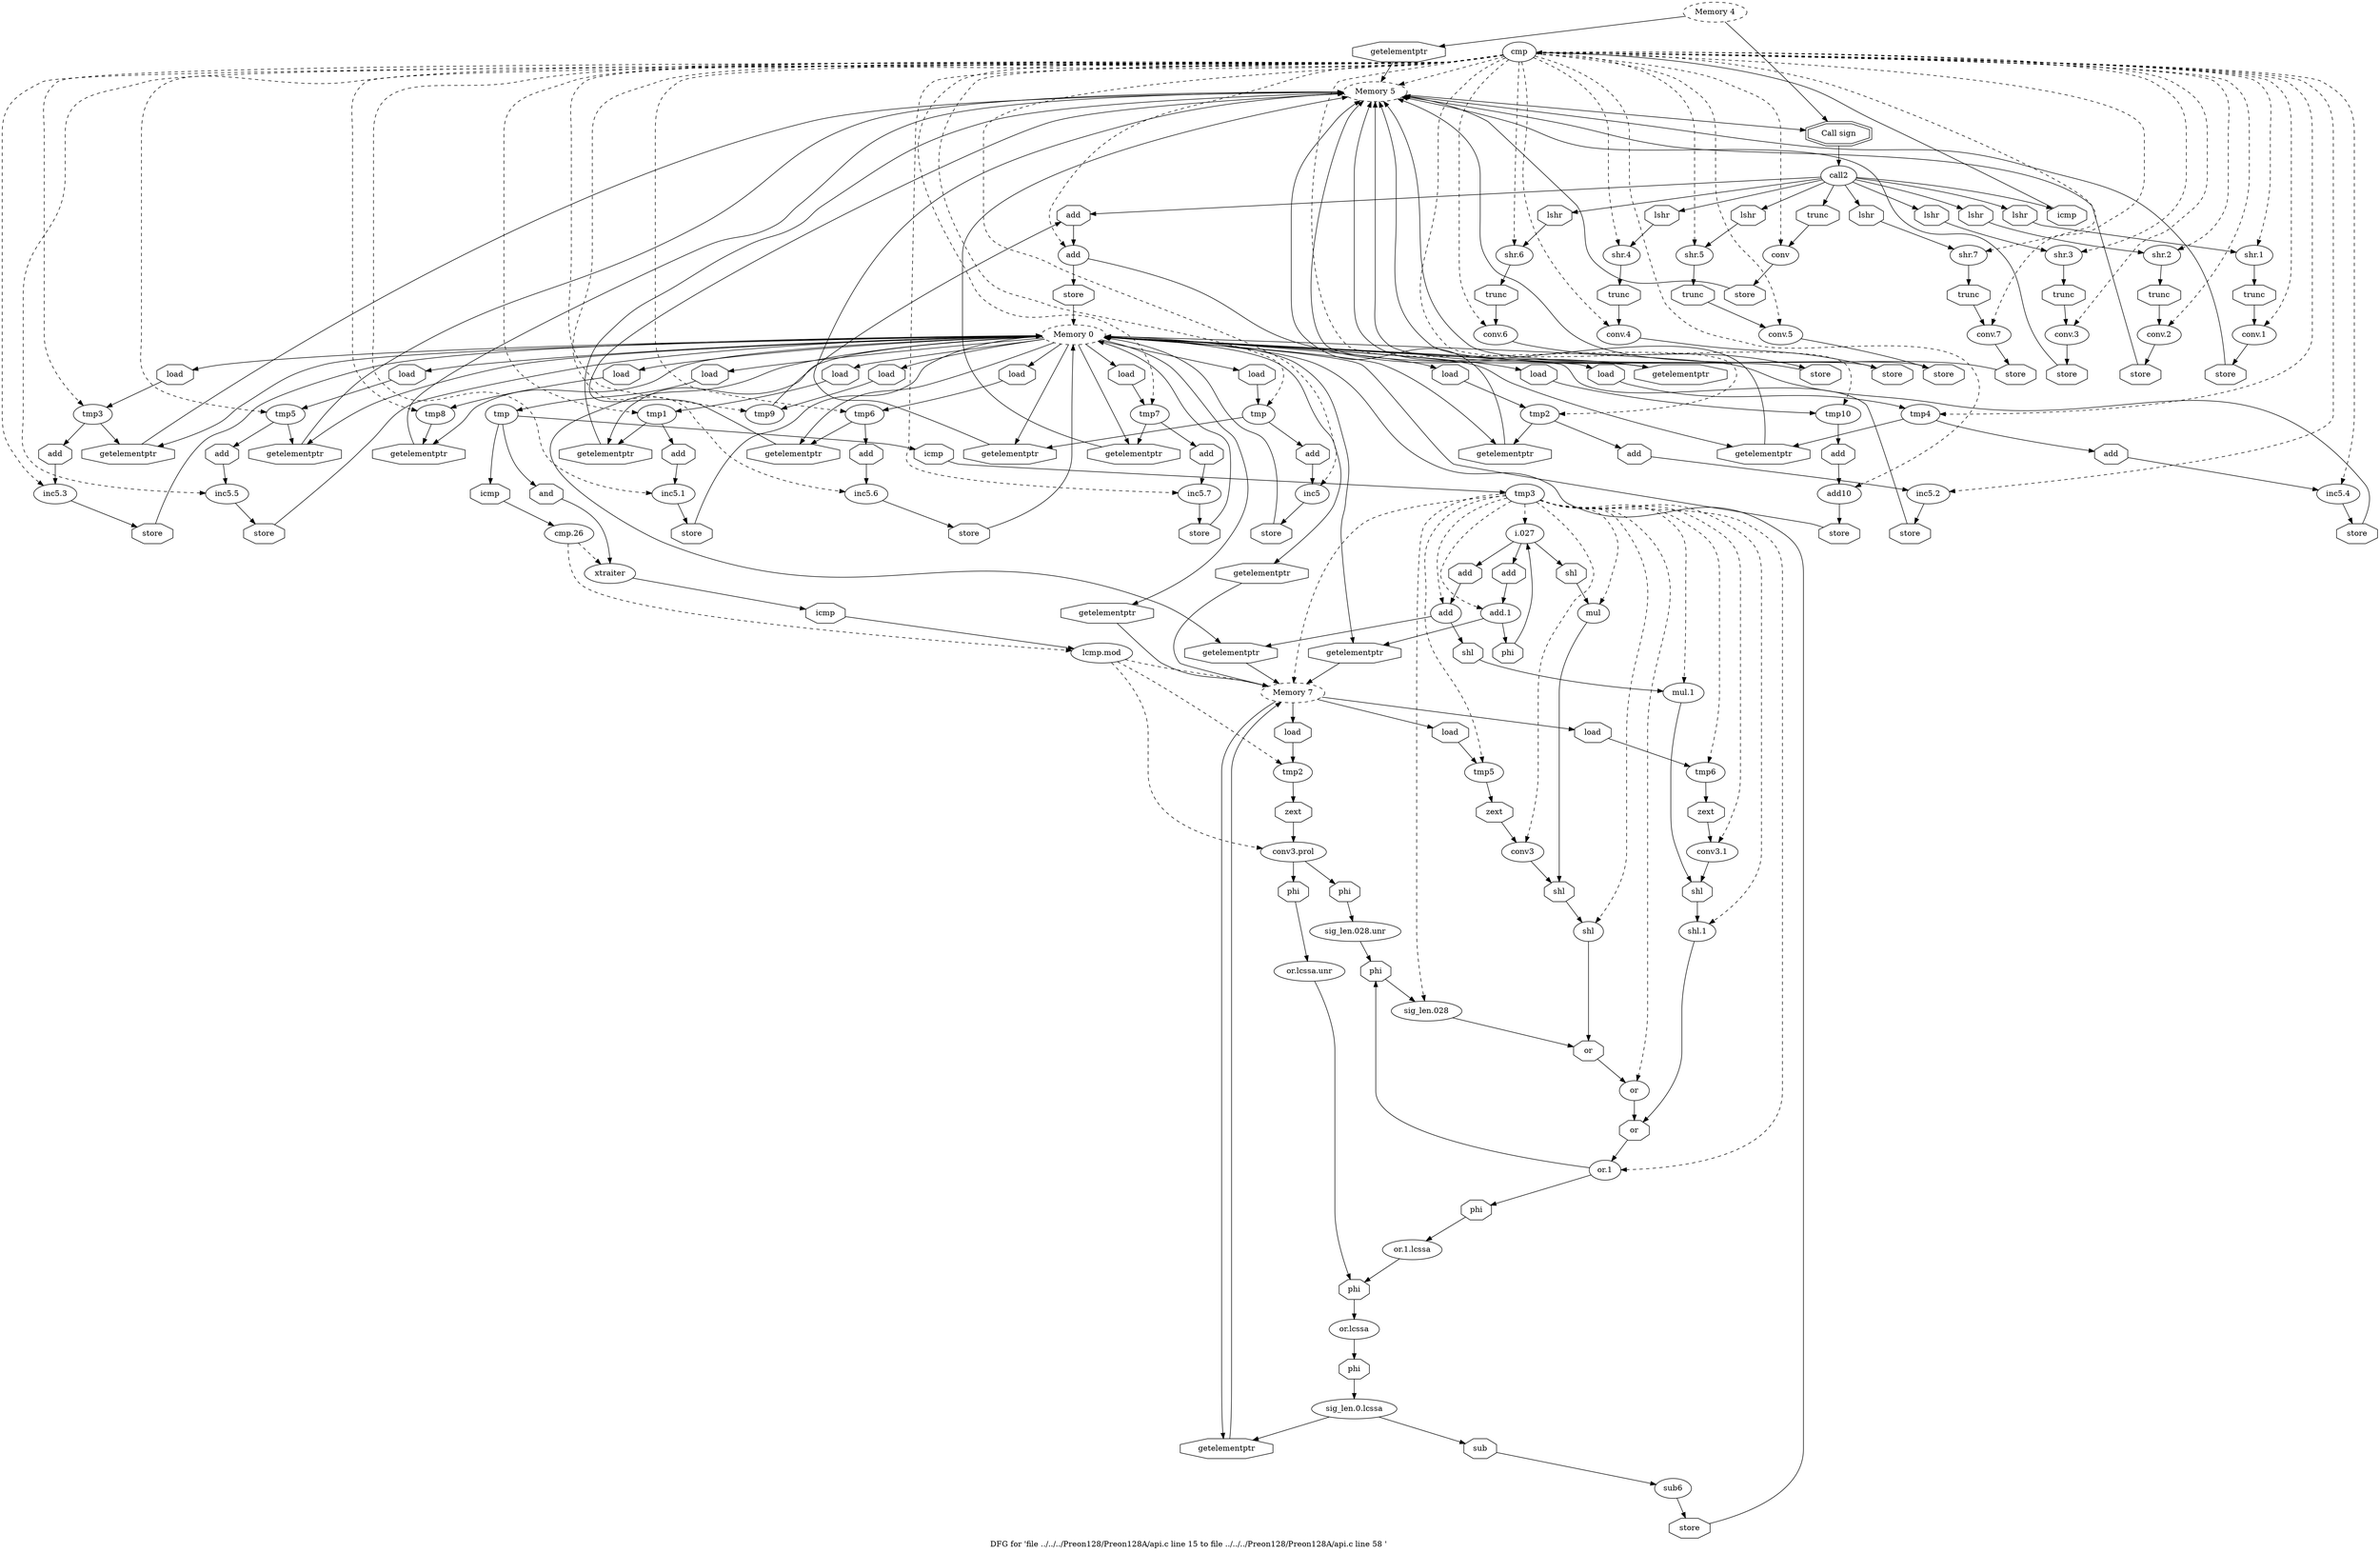 digraph "DFG for 'file ../../../Preon128/Preon128A/api.c line 15 to file ../../../Preon128/Preon128A/api.c line 58 '  "{
label="DFG for 'file ../../../Preon128/Preon128A/api.c line 15 to file ../../../Preon128/Preon128A/api.c line 58 ' ";
node_2340[shape=ellipse,style=solid,label="cmp"]
node_2335[shape=ellipse,style=dashed,label="Memory 5"]
"node_2340"->"node_2335" [style=dashed]
node_2440[shape=ellipse,style=solid,label="add10"]
"node_2340"->"node_2440" [style=dashed]
node_2400[shape=ellipse,style=solid,label="tmp5"]
"node_2340"->"node_2400" [style=dashed]
node_2385[shape=ellipse,style=solid,label="shr.4"]
"node_2340"->"node_2385" [style=dashed]
node_2402[shape=ellipse,style=solid,label="inc5.5"]
"node_2340"->"node_2402" [style=dashed]
node_2396[shape=ellipse,style=solid,label="shr.5"]
"node_2340"->"node_2396" [style=dashed]
node_2355[shape=ellipse,style=solid,label="tmp1"]
"node_2340"->"node_2355" [style=dashed]
node_2429[shape=ellipse,style=solid,label="tmp8"]
"node_2340"->"node_2429" [style=dashed]
node_2407[shape=ellipse,style=solid,label="shr.6"]
"node_2340"->"node_2407" [style=dashed]
node_2409[shape=ellipse,style=solid,label="conv.6"]
"node_2340"->"node_2409" [style=dashed]
node_2378[shape=ellipse,style=solid,label="tmp3"]
"node_2340"->"node_2378" [style=dashed]
node_2398[shape=ellipse,style=solid,label="conv.5"]
"node_2340"->"node_2398" [style=dashed]
node_2411[shape=ellipse,style=solid,label="tmp6"]
"node_2340"->"node_2411" [style=dashed]
node_2344[shape=ellipse,style=solid,label="tmp"]
"node_2340"->"node_2344" [style=dashed]
node_2413[shape=ellipse,style=solid,label="inc5.6"]
"node_2340"->"node_2413" [style=dashed]
node_2387[shape=ellipse,style=solid,label="conv.4"]
"node_2340"->"node_2387" [style=dashed]
node_2375[shape=ellipse,style=solid,label="conv.3"]
"node_2340"->"node_2375" [style=dashed]
node_2418[shape=ellipse,style=solid,label="shr.7"]
"node_2340"->"node_2418" [style=dashed]
node_2357[shape=ellipse,style=solid,label="inc5.1"]
"node_2340"->"node_2357" [style=dashed]
node_2432[shape=ellipse,style=solid,label="tmp9"]
"node_2340"->"node_2432" [style=dashed]
node_2364[shape=ellipse,style=solid,label="conv.2"]
"node_2340"->"node_2364" [style=dashed]
node_2420[shape=ellipse,style=solid,label="conv.7"]
"node_2340"->"node_2420" [style=dashed]
node_2366[shape=ellipse,style=solid,label="tmp2"]
"node_2340"->"node_2366" [style=dashed]
node_2438[shape=ellipse,style=solid,label="tmp10"]
"node_2340"->"node_2438" [style=dashed]
node_2368[shape=ellipse,style=solid,label="inc5.2"]
"node_2340"->"node_2368" [style=dashed]
node_2422[shape=ellipse,style=solid,label="tmp7"]
"node_2340"->"node_2422" [style=dashed]
node_2380[shape=ellipse,style=solid,label="inc5.3"]
"node_2340"->"node_2380" [style=dashed]
node_2434[shape=ellipse,style=solid,label="add"]
"node_2340"->"node_2434" [style=dashed]
node_2346[shape=ellipse,style=solid,label="inc5"]
"node_2340"->"node_2346" [style=dashed]
node_2353[shape=ellipse,style=solid,label="conv.1"]
"node_2340"->"node_2353" [style=dashed]
node_2389[shape=ellipse,style=solid,label="tmp4"]
"node_2340"->"node_2389" [style=dashed]
node_2424[shape=ellipse,style=solid,label="inc5.7"]
"node_2340"->"node_2424" [style=dashed]
node_2362[shape=ellipse,style=solid,label="shr.2"]
"node_2340"->"node_2362" [style=dashed]
node_2342[shape=ellipse,style=solid,label="conv"]
"node_2340"->"node_2342" [style=dashed]
node_2373[shape=ellipse,style=solid,label="shr.3"]
"node_2340"->"node_2373" [style=dashed]
node_2391[shape=ellipse,style=solid,label="inc5.4"]
"node_2340"->"node_2391" [style=dashed]
node_2351[shape=ellipse,style=solid,label="shr.1"]
"node_2340"->"node_2351" [style=dashed]
node_2339[shape=doubleoctagon,style=solid,label="Call sign"]
node_2338[shape=ellipse,style=solid,label="call2"]
"node_2339"->"node_2338"
node_2386[shape=octagon,style=solid,label="lshr"]
"node_2338"->"node_2386"
node_2343[shape=octagon,style=solid,label="trunc"]
"node_2338"->"node_2343"
node_2408[shape=octagon,style=solid,label="lshr"]
"node_2338"->"node_2408"
node_2419[shape=octagon,style=solid,label="lshr"]
"node_2338"->"node_2419"
node_2374[shape=octagon,style=solid,label="lshr"]
"node_2338"->"node_2374"
node_2435[shape=octagon,style=solid,label="add"]
"node_2338"->"node_2435"
node_2397[shape=octagon,style=solid,label="lshr"]
"node_2338"->"node_2397"
node_2352[shape=octagon,style=solid,label="lshr"]
"node_2338"->"node_2352"
node_2341[shape=octagon,style=solid,label="icmp"]
"node_2338"->"node_2341"
node_2363[shape=octagon,style=solid,label="lshr"]
"node_2338"->"node_2363"
node_2337[shape=ellipse,style=dashed,label="Memory 4"]
"node_2337"->"node_2339"
node_2336[shape=octagon,style=solid,label="getelementptr"]
"node_2337"->"node_2336"
"node_2336"->"node_2335"
"node_2335"->"node_2339"
node_2334[shape=ellipse,style=dashed,label="Memory 0"]
node_2401[shape=octagon,style=solid,label="load"]
"node_2334"->"node_2401"
node_2383[shape=octagon,style=solid,label="getelementptr"]
"node_2334"->"node_2383"
node_2405[shape=octagon,style=solid,label="getelementptr"]
"node_2334"->"node_2405"
node_2349[shape=octagon,style=solid,label="getelementptr"]
"node_2334"->"node_2349"
node_2437[shape=octagon,style=solid,label="getelementptr"]
"node_2334"->"node_2437"
node_2430[shape=octagon,style=solid,label="load"]
"node_2334"->"node_2430"
node_2431[shape=octagon,style=solid,label="getelementptr"]
"node_2334"->"node_2431"
node_2356[shape=octagon,style=solid,label="load"]
"node_2334"->"node_2356"
node_2360[shape=octagon,style=solid,label="getelementptr"]
"node_2334"->"node_2360"
node_2412[shape=octagon,style=solid,label="load"]
"node_2334"->"node_2412"
node_2416[shape=octagon,style=solid,label="getelementptr"]
"node_2334"->"node_2416"
node_2489[shape=octagon,style=solid,label="getelementptr"]
"node_2334"->"node_2489"
node_2367[shape=octagon,style=solid,label="load"]
"node_2334"->"node_2367"
node_2433[shape=octagon,style=solid,label="load"]
"node_2334"->"node_2433"
node_2498[shape=octagon,style=solid,label="getelementptr"]
"node_2334"->"node_2498"
node_2345[shape=octagon,style=solid,label="load"]
"node_2334"->"node_2345"
node_2439[shape=octagon,style=solid,label="load"]
"node_2334"->"node_2439"
node_2394[shape=octagon,style=solid,label="getelementptr"]
"node_2334"->"node_2394"
node_2379[shape=octagon,style=solid,label="load"]
"node_2334"->"node_2379"
node_2423[shape=octagon,style=solid,label="load"]
"node_2334"->"node_2423"
node_2443[shape=octagon,style=solid,label="load"]
"node_2334"->"node_2443"
node_2472[shape=octagon,style=solid,label="getelementptr"]
"node_2334"->"node_2472"
node_2451[shape=octagon,style=solid,label="getelementptr"]
"node_2334"->"node_2451"
node_2390[shape=octagon,style=solid,label="load"]
"node_2334"->"node_2390"
node_2427[shape=octagon,style=solid,label="getelementptr"]
"node_2334"->"node_2427"
node_2371[shape=octagon,style=solid,label="getelementptr"]
"node_2334"->"node_2371"
node_2377[shape=octagon,style=solid,label="store"]
"node_2440"->"node_2377"
node_2441[shape=octagon,style=solid,label="add"]
"node_2441"->"node_2440"
"node_2386"->"node_2385"
node_2395[shape=octagon,style=solid,label="store"]
"node_2395"->"node_2335"
node_2359[shape=octagon,style=solid,label="store"]
"node_2359"->"node_2334"
node_2466[shape=ellipse,style=solid,label="shl.1"]
node_2465[shape=octagon,style=solid,label="or"]
"node_2466"->"node_2465"
node_2467[shape=octagon,style=solid,label="shl"]
"node_2467"->"node_2466"
node_2454[shape=ellipse,style=solid,label="conv3.prol"]
node_2457[shape=octagon,style=solid,label="phi"]
"node_2454"->"node_2457"
node_2459[shape=octagon,style=solid,label="phi"]
"node_2454"->"node_2459"
node_2455[shape=octagon,style=solid,label="zext"]
"node_2455"->"node_2454"
node_2403[shape=octagon,style=solid,label="add"]
"node_2400"->"node_2403"
"node_2400"->"node_2405"
"node_2401"->"node_2400"
node_2484[shape=octagon,style=solid,label="shl"]
node_2483[shape=ellipse,style=solid,label="shl"]
"node_2484"->"node_2483"
node_2485[shape=ellipse,style=solid,label="conv3"]
"node_2485"->"node_2484"
node_2486[shape=octagon,style=solid,label="zext"]
"node_2486"->"node_2485"
node_2376[shape=octagon,style=solid,label="trunc"]
"node_2376"->"node_2375"
node_2456[shape=ellipse,style=solid,label="or.lcssa.unr"]
node_2495[shape=octagon,style=solid,label="phi"]
"node_2456"->"node_2495"
"node_2457"->"node_2456"
node_2388[shape=octagon,style=solid,label="trunc"]
"node_2385"->"node_2388"
"node_2383"->"node_2335"
node_2404[shape=octagon,style=solid,label="store"]
"node_2402"->"node_2404"
"node_2403"->"node_2402"
node_2499[shape=ellipse,style=solid,label="sub6"]
node_2501[shape=octagon,style=solid,label="store"]
"node_2499"->"node_2501"
node_2500[shape=octagon,style=solid,label="sub"]
"node_2500"->"node_2499"
"node_2501"->"node_2334"
node_2399[shape=octagon,style=solid,label="trunc"]
"node_2396"->"node_2399"
node_2358[shape=octagon,style=solid,label="add"]
"node_2355"->"node_2358"
"node_2355"->"node_2360"
node_2493[shape=octagon,style=solid,label="phi"]
node_2492[shape=ellipse,style=solid,label="sig_len.028"]
"node_2493"->"node_2492"
node_2494[shape=ellipse,style=solid,label="or.lcssa"]
node_2497[shape=octagon,style=solid,label="phi"]
"node_2494"->"node_2497"
"node_2495"->"node_2494"
"node_2358"->"node_2357"
node_2452[shape=ellipse,style=solid,label="tmp2"]
"node_2452"->"node_2455"
node_2453[shape=octagon,style=solid,label="load"]
"node_2453"->"node_2452"
"node_2404"->"node_2334"
"node_2405"->"node_2335"
"node_2349"->"node_2335"
node_2428[shape=octagon,style=solid,label="store"]
"node_2428"->"node_2335"
"node_2429"->"node_2431"
node_2468[shape=ellipse,style=solid,label="conv3.1"]
"node_2468"->"node_2467"
node_2469[shape=octagon,style=solid,label="zext"]
"node_2469"->"node_2468"
node_2436[shape=octagon,style=solid,label="store"]
"node_2436"->"node_2334"
"node_2437"->"node_2335"
"node_2430"->"node_2429"
"node_2431"->"node_2335"
"node_2343"->"node_2342"
"node_2377"->"node_2334"
node_2392[shape=octagon,style=solid,label="add"]
"node_2392"->"node_2391"
node_2406[shape=octagon,style=solid,label="store"]
"node_2406"->"node_2335"
node_2410[shape=octagon,style=solid,label="trunc"]
"node_2407"->"node_2410"
"node_2408"->"node_2407"
node_2417[shape=octagon,style=solid,label="store"]
"node_2409"->"node_2417"
node_2458[shape=ellipse,style=solid,label="sig_len.028.unr"]
"node_2458"->"node_2493"
"node_2459"->"node_2458"
"node_2378"->"node_2383"
node_2381[shape=octagon,style=solid,label="add"]
"node_2378"->"node_2381"
node_2476[shape=octagon,style=solid,label="phi"]
node_2475[shape=ellipse,style=solid,label="i.027"]
"node_2476"->"node_2475"
node_2477[shape=ellipse,style=solid,label="mul.1"]
"node_2477"->"node_2467"
"node_2398"->"node_2406"
"node_2399"->"node_2398"
node_2446[shape=ellipse,style=solid,label="xtraiter"]
node_2449[shape=octagon,style=solid,label="icmp"]
"node_2446"->"node_2449"
node_2447[shape=octagon,style=solid,label="and"]
"node_2447"->"node_2446"
"node_2410"->"node_2409"
node_2414[shape=octagon,style=solid,label="add"]
"node_2411"->"node_2414"
"node_2411"->"node_2416"
"node_2344"->"node_2349"
node_2347[shape=octagon,style=solid,label="add"]
"node_2344"->"node_2347"
"node_2356"->"node_2355"
"node_2360"->"node_2335"
node_2474[shape=octagon,style=solid,label="add"]
node_2473[shape=ellipse,style=solid,label="add.1"]
"node_2474"->"node_2473"
"node_2475"->"node_2474"
node_2491[shape=octagon,style=solid,label="shl"]
"node_2475"->"node_2491"
node_2480[shape=octagon,style=solid,label="add"]
"node_2475"->"node_2480"
"node_2412"->"node_2411"
node_2415[shape=octagon,style=solid,label="store"]
"node_2413"->"node_2415"
node_2384[shape=octagon,style=solid,label="store"]
"node_2384"->"node_2335"
"node_2387"->"node_2395"
"node_2414"->"node_2413"
"node_2415"->"node_2334"
"node_2416"->"node_2335"
"node_2417"->"node_2335"
"node_2375"->"node_2384"
node_2487[shape=ellipse,style=solid,label="tmp5"]
"node_2487"->"node_2486"
node_2488[shape=octagon,style=solid,label="load"]
"node_2488"->"node_2487"
node_2450[shape=ellipse,style=dashed,label="Memory 7"]
"node_2489"->"node_2450"
node_2421[shape=octagon,style=solid,label="trunc"]
"node_2418"->"node_2421"
"node_2419"->"node_2418"
"node_2367"->"node_2366"
"node_2357"->"node_2359"
node_2350[shape=octagon,style=solid,label="store"]
"node_2350"->"node_2335"
"node_2432"->"node_2435"
"node_2433"->"node_2432"
node_2460[shape=ellipse,style=solid,label="tmp3"]
"node_2460"->"node_2466" [style=dashed]
"node_2460"->"node_2485" [style=dashed]
"node_2460"->"node_2468" [style=dashed]
"node_2460"->"node_2477" [style=dashed]
"node_2460"->"node_2475" [style=dashed]
"node_2460"->"node_2487" [style=dashed]
node_2490[shape=ellipse,style=solid,label="mul"]
"node_2460"->"node_2490" [style=dashed]
"node_2460"->"node_2492" [style=dashed]
node_2470[shape=ellipse,style=solid,label="tmp6"]
"node_2460"->"node_2470" [style=dashed]
node_2479[shape=ellipse,style=solid,label="add"]
"node_2460"->"node_2479" [style=dashed]
node_2481[shape=ellipse,style=solid,label="or"]
"node_2460"->"node_2481" [style=dashed]
"node_2460"->"node_2473" [style=dashed]
"node_2460"->"node_2450" [style=dashed]
node_2464[shape=ellipse,style=solid,label="or.1"]
"node_2460"->"node_2464" [style=dashed]
"node_2460"->"node_2483" [style=dashed]
node_2461[shape=octagon,style=solid,label="icmp"]
"node_2461"->"node_2460"
node_2348[shape=octagon,style=solid,label="store"]
"node_2348"->"node_2334"
node_2393[shape=octagon,style=solid,label="store"]
"node_2393"->"node_2334"
node_2502[shape=octagon,style=solid,label="getelementptr"]
"node_2502"->"node_2450"
node_2354[shape=octagon,style=solid,label="trunc"]
"node_2354"->"node_2353"
node_2372[shape=octagon,style=solid,label="store"]
"node_2364"->"node_2372"
"node_2490"->"node_2484"
"node_2491"->"node_2490"
node_2482[shape=octagon,style=solid,label="or"]
"node_2492"->"node_2482"
"node_2374"->"node_2373"
"node_2420"->"node_2428"
"node_2421"->"node_2420"
node_2369[shape=octagon,style=solid,label="add"]
"node_2366"->"node_2369"
"node_2366"->"node_2371"
node_2496[shape=ellipse,style=solid,label="sig_len.0.lcssa"]
"node_2496"->"node_2500"
"node_2496"->"node_2502"
"node_2497"->"node_2496"
"node_2498"->"node_2450"
"node_2345"->"node_2344"
"node_2438"->"node_2441"
"node_2439"->"node_2438"
node_2370[shape=octagon,style=solid,label="store"]
"node_2368"->"node_2370"
"node_2470"->"node_2469"
node_2471[shape=octagon,style=solid,label="load"]
"node_2471"->"node_2470"
"node_2388"->"node_2387"
"node_2394"->"node_2335"
"node_2379"->"node_2378"
node_2425[shape=octagon,style=solid,label="add"]
"node_2422"->"node_2425"
"node_2422"->"node_2427"
"node_2423"->"node_2422"
node_2382[shape=octagon,style=solid,label="store"]
"node_2380"->"node_2382"
"node_2434"->"node_2436"
"node_2434"->"node_2437"
"node_2435"->"node_2434"
node_2442[shape=ellipse,style=solid,label="tmp"]
"node_2442"->"node_2447"
"node_2442"->"node_2461"
node_2445[shape=octagon,style=solid,label="icmp"]
"node_2442"->"node_2445"
"node_2443"->"node_2442"
"node_2369"->"node_2368"
node_2361[shape=octagon,style=solid,label="store"]
"node_2361"->"node_2335"
node_2478[shape=octagon,style=solid,label="shl"]
"node_2478"->"node_2477"
"node_2479"->"node_2489"
"node_2479"->"node_2478"
"node_2346"->"node_2348"
"node_2372"->"node_2335"
node_2444[shape=ellipse,style=solid,label="cmp.26"]
"node_2444"->"node_2446" [style=dashed]
node_2448[shape=ellipse,style=solid,label="lcmp.mod"]
"node_2444"->"node_2448" [style=dashed]
"node_2445"->"node_2444"
"node_2480"->"node_2479"
"node_2481"->"node_2465"
"node_2353"->"node_2361"
"node_2389"->"node_2392"
"node_2389"->"node_2394"
"node_2472"->"node_2450"
"node_2473"->"node_2476"
"node_2473"->"node_2472"
"node_2450"->"node_2453"
"node_2450"->"node_2488"
"node_2450"->"node_2502"
"node_2450"->"node_2471"
"node_2451"->"node_2450"
"node_2381"->"node_2380"
"node_2397"->"node_2396"
node_2462[shape=ellipse,style=solid,label="or.1.lcssa"]
"node_2462"->"node_2495"
node_2463[shape=octagon,style=solid,label="phi"]
"node_2463"->"node_2462"
"node_2382"->"node_2334"
"node_2390"->"node_2389"
"node_2464"->"node_2493"
"node_2464"->"node_2463"
"node_2465"->"node_2464"
node_2365[shape=octagon,style=solid,label="trunc"]
"node_2365"->"node_2364"
node_2426[shape=octagon,style=solid,label="store"]
"node_2424"->"node_2426"
"node_2425"->"node_2424"
"node_2370"->"node_2334"
"node_2362"->"node_2365"
"node_2426"->"node_2334"
"node_2427"->"node_2335"
"node_2482"->"node_2481"
"node_2483"->"node_2482"
"node_2371"->"node_2335"
"node_2352"->"node_2351"
"node_2341"->"node_2340"
"node_2342"->"node_2350"
"node_2373"->"node_2376"
"node_2391"->"node_2393"
"node_2347"->"node_2346"
"node_2448"->"node_2454" [style=dashed]
"node_2448"->"node_2452" [style=dashed]
"node_2448"->"node_2450" [style=dashed]
"node_2449"->"node_2448"
"node_2351"->"node_2354"
"node_2363"->"node_2362"
}

